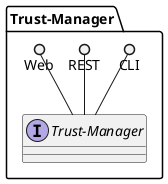 @startuml

package "Trust-Manager" {
    interface "Trust-Manager" {

    }
    CLI ()-- "Trust-Manager"
    REST ()-- "Trust-Manager"
    Web ()-- "Trust-Manager"

}


@enduml
